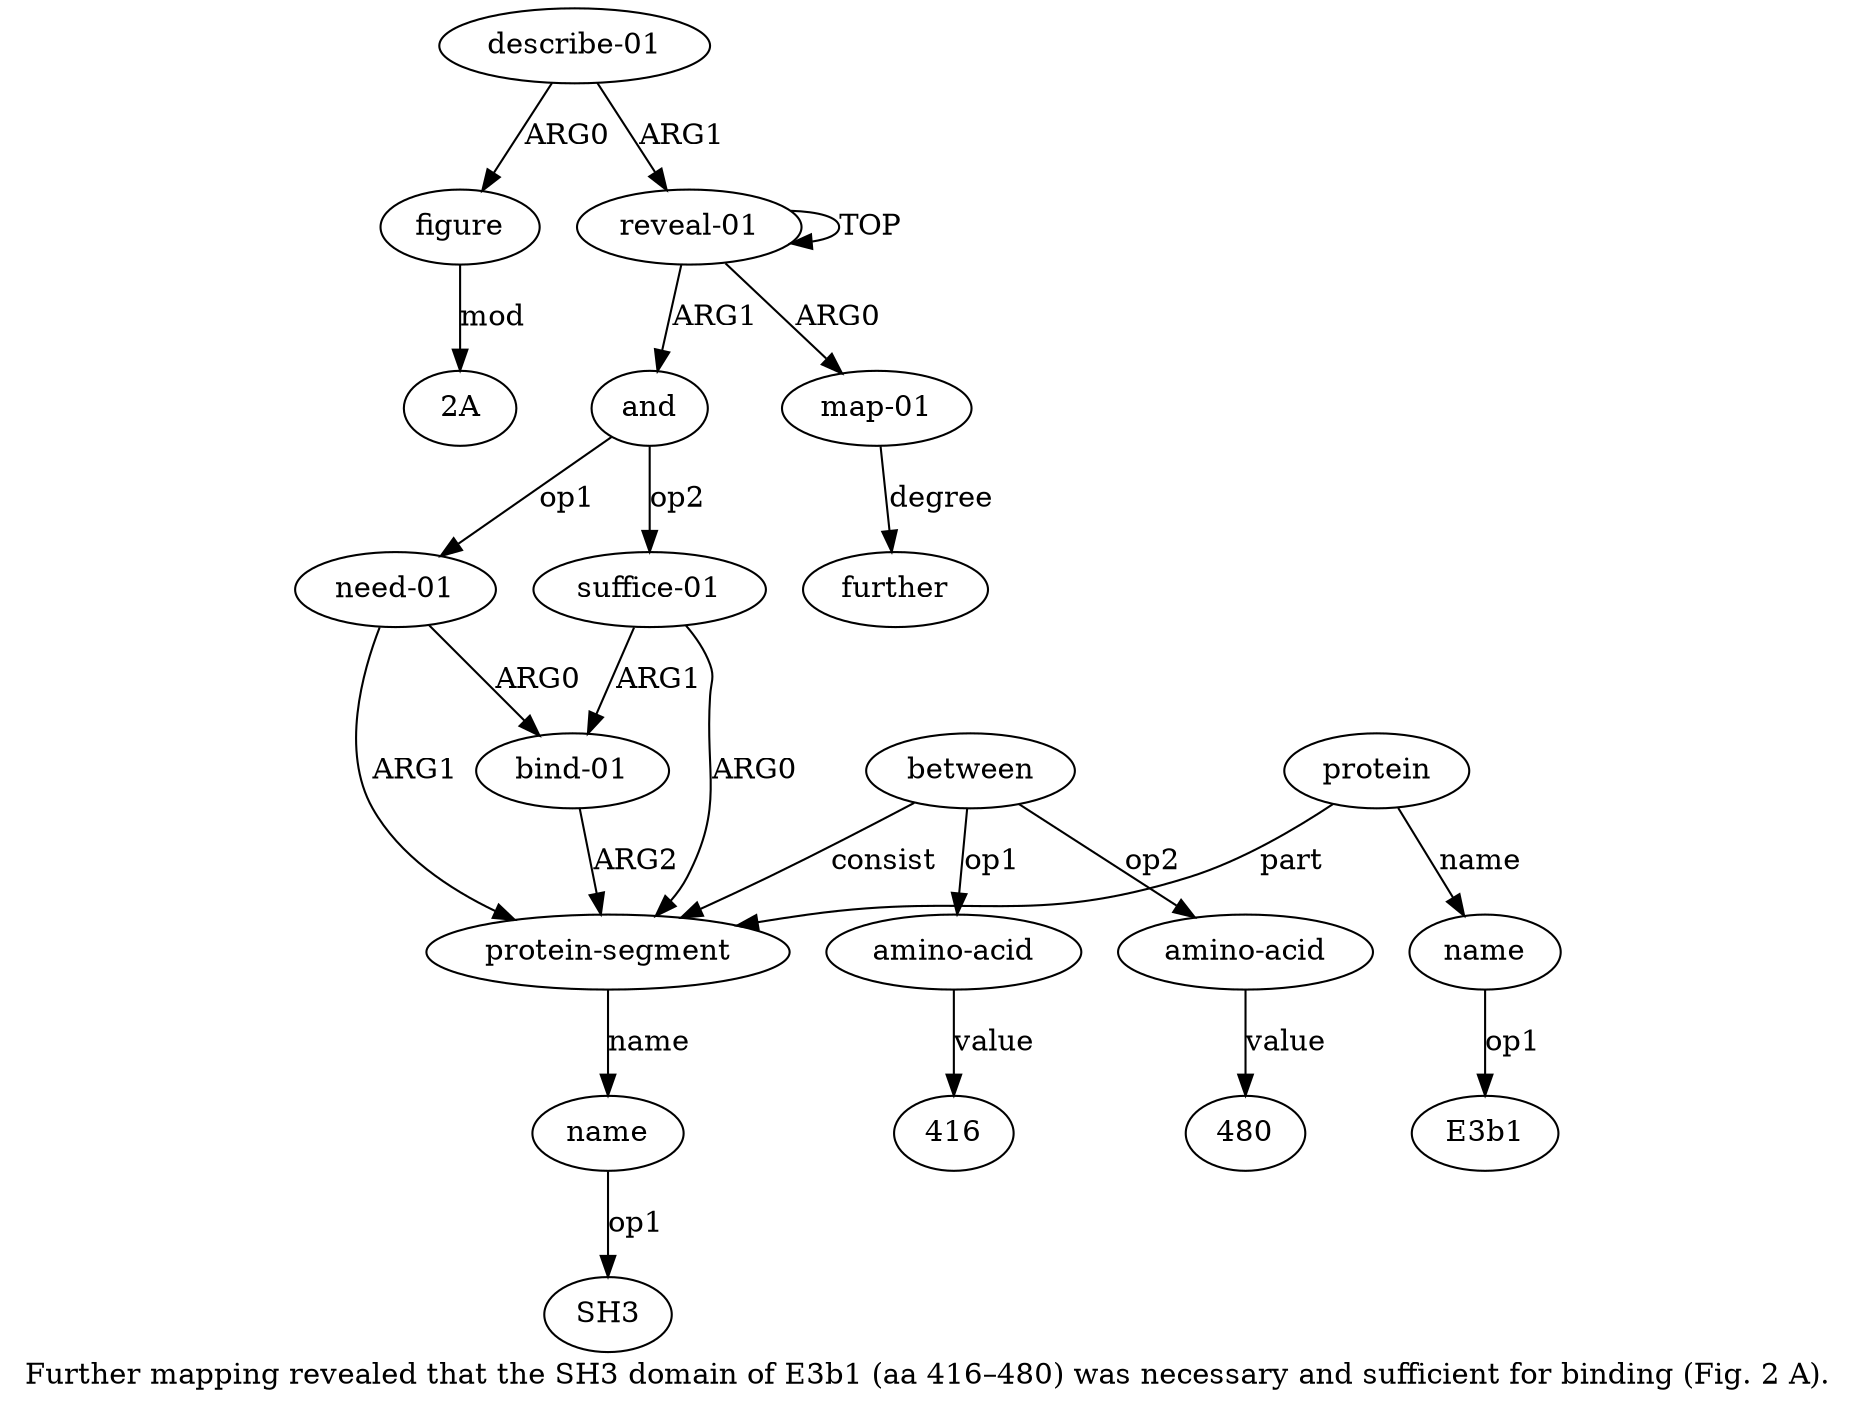 digraph  {
	graph [label="Further mapping revealed that the SH3 domain of E3b1 (aa 416–480) was necessary and sufficient for binding (Fig. 2 A)."];
	node [label="\N"];
	a15	 [color=black,
		gold_ind=15,
		gold_label=figure,
		label=figure,
		test_ind=15,
		test_label=figure];
	"a15 2A"	 [color=black,
		gold_ind=-1,
		gold_label="2A",
		label="2A",
		test_ind=-1,
		test_label="2A"];
	a15 -> "a15 2A" [key=0,
	color=black,
	gold_label=mod,
	label=mod,
	test_label=mod];
a14 [color=black,
	gold_ind=14,
	gold_label="describe-01",
	label="describe-01",
	test_ind=14,
	test_label="describe-01"];
a14 -> a15 [key=0,
color=black,
gold_label=ARG0,
label=ARG0,
test_label=ARG0];
a0 [color=black,
gold_ind=0,
gold_label="reveal-01",
label="reveal-01",
test_ind=0,
test_label="reveal-01"];
a14 -> a0 [key=0,
color=black,
gold_label=ARG1,
label=ARG1,
test_label=ARG1];
"a7 SH3" [color=black,
gold_ind=-1,
gold_label=SH3,
label=SH3,
test_ind=-1,
test_label=SH3];
a11 [color=black,
gold_ind=11,
gold_label="amino-acid",
label="amino-acid",
test_ind=11,
test_label="amino-acid"];
"a11 416" [color=black,
gold_ind=-1,
gold_label=416,
label=416,
test_ind=-1,
test_label=416];
a11 -> "a11 416" [key=0,
color=black,
gold_label=value,
label=value,
test_label=value];
a10 [color=black,
gold_ind=10,
gold_label=between,
label=between,
test_ind=10,
test_label=between];
a10 -> a11 [key=0,
color=black,
gold_label=op1,
label=op1,
test_label=op1];
a12 [color=black,
gold_ind=12,
gold_label="amino-acid",
label="amino-acid",
test_ind=12,
test_label="amino-acid"];
a10 -> a12 [key=0,
color=black,
gold_label=op2,
label=op2,
test_label=op2];
a6 [color=black,
gold_ind=6,
gold_label="protein-segment",
label="protein-segment",
test_ind=6,
test_label="protein-segment"];
a10 -> a6 [key=0,
color=black,
gold_label=consist,
label=consist,
test_label=consist];
a13 [color=black,
gold_ind=13,
gold_label="suffice-01",
label="suffice-01",
test_ind=13,
test_label="suffice-01"];
a5 [color=black,
gold_ind=5,
gold_label="bind-01",
label="bind-01",
test_ind=5,
test_label="bind-01"];
a13 -> a5 [key=0,
color=black,
gold_label=ARG1,
label=ARG1,
test_label=ARG1];
a13 -> a6 [key=0,
color=black,
gold_label=ARG0,
label=ARG0,
test_label=ARG0];
"a12 480" [color=black,
gold_ind=-1,
gold_label=480,
label=480,
test_ind=-1,
test_label=480];
a12 -> "a12 480" [key=0,
color=black,
gold_label=value,
label=value,
test_label=value];
a1 [color=black,
gold_ind=1,
gold_label="map-01",
label="map-01",
test_ind=1,
test_label="map-01"];
a2 [color=black,
gold_ind=2,
gold_label=further,
label=further,
test_ind=2,
test_label=further];
a1 -> a2 [key=0,
color=black,
gold_label=degree,
label=degree,
test_label=degree];
a0 -> a1 [key=0,
color=black,
gold_label=ARG0,
label=ARG0,
test_label=ARG0];
a0 -> a0 [key=0,
color=black,
gold_label=TOP,
label=TOP,
test_label=TOP];
a3 [color=black,
gold_ind=3,
gold_label=and,
label=and,
test_ind=3,
test_label=and];
a0 -> a3 [key=0,
color=black,
gold_label=ARG1,
label=ARG1,
test_label=ARG1];
a3 -> a13 [key=0,
color=black,
gold_label=op2,
label=op2,
test_label=op2];
a4 [color=black,
gold_ind=4,
gold_label="need-01",
label="need-01",
test_ind=4,
test_label="need-01"];
a3 -> a4 [key=0,
color=black,
gold_label=op1,
label=op1,
test_label=op1];
a5 -> a6 [key=0,
color=black,
gold_label=ARG2,
label=ARG2,
test_label=ARG2];
a4 -> a5 [key=0,
color=black,
gold_label=ARG0,
label=ARG0,
test_label=ARG0];
a4 -> a6 [key=0,
color=black,
gold_label=ARG1,
label=ARG1,
test_label=ARG1];
a7 [color=black,
gold_ind=7,
gold_label=name,
label=name,
test_ind=7,
test_label=name];
a7 -> "a7 SH3" [key=0,
color=black,
gold_label=op1,
label=op1,
test_label=op1];
a6 -> a7 [key=0,
color=black,
gold_label=name,
label=name,
test_label=name];
a9 [color=black,
gold_ind=9,
gold_label=name,
label=name,
test_ind=9,
test_label=name];
"a9 E3b1" [color=black,
gold_ind=-1,
gold_label=E3b1,
label=E3b1,
test_ind=-1,
test_label=E3b1];
a9 -> "a9 E3b1" [key=0,
color=black,
gold_label=op1,
label=op1,
test_label=op1];
a8 [color=black,
gold_ind=8,
gold_label=protein,
label=protein,
test_ind=8,
test_label=protein];
a8 -> a6 [key=0,
color=black,
gold_label=part,
label=part,
test_label=part];
a8 -> a9 [key=0,
color=black,
gold_label=name,
label=name,
test_label=name];
}
